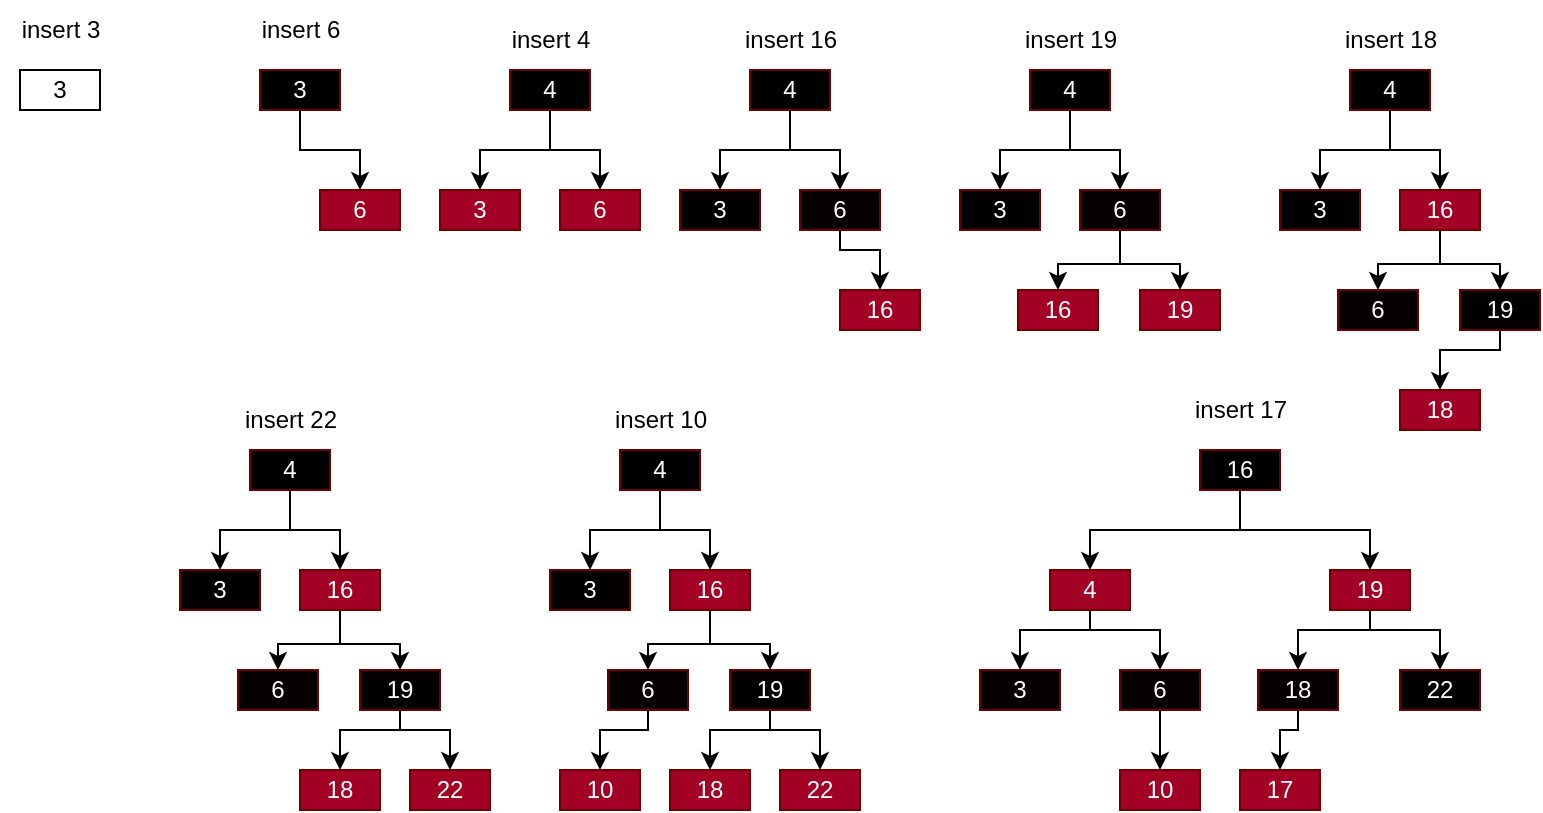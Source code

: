 <mxfile version="20.0.4" type="github">
  <diagram id="8HZwDO7vEsLMjVZsUaXS" name="Page-1">
    <mxGraphModel dx="541" dy="885" grid="1" gridSize="10" guides="1" tooltips="1" connect="1" arrows="1" fold="1" page="1" pageScale="1" pageWidth="850" pageHeight="1100" math="0" shadow="0">
      <root>
        <mxCell id="0" />
        <mxCell id="1" parent="0" />
        <mxCell id="fmrDMaU2U6wh1C317-LP-1" value="3" style="rounded=0;whiteSpace=wrap;html=1;" vertex="1" parent="1">
          <mxGeometry x="140" y="200" width="40" height="20" as="geometry" />
        </mxCell>
        <mxCell id="fmrDMaU2U6wh1C317-LP-14" value="insert 3" style="text;html=1;align=center;verticalAlign=middle;resizable=0;points=[];autosize=1;strokeColor=none;fillColor=none;" vertex="1" parent="1">
          <mxGeometry x="130" y="165" width="60" height="30" as="geometry" />
        </mxCell>
        <mxCell id="fmrDMaU2U6wh1C317-LP-109" style="edgeStyle=orthogonalEdgeStyle;rounded=0;orthogonalLoop=1;jettySize=auto;html=1;" edge="1" source="fmrDMaU2U6wh1C317-LP-111" parent="1">
          <mxGeometry relative="1" as="geometry">
            <mxPoint x="279" y="981" as="targetPoint" />
            <Array as="points">
              <mxPoint x="279" y="620" />
              <mxPoint x="279" y="620" />
            </Array>
          </mxGeometry>
        </mxCell>
        <mxCell id="fmrDMaU2U6wh1C317-LP-163" style="edgeStyle=orthogonalEdgeStyle;rounded=0;orthogonalLoop=1;jettySize=auto;html=1;entryX=0.5;entryY=0;entryDx=0;entryDy=0;" edge="1" parent="1" source="fmrDMaU2U6wh1C317-LP-161" target="fmrDMaU2U6wh1C317-LP-162">
          <mxGeometry relative="1" as="geometry" />
        </mxCell>
        <mxCell id="fmrDMaU2U6wh1C317-LP-161" value="3" style="rounded=0;whiteSpace=wrap;html=1;fillColor=#000000;fontColor=#ffffff;strokeColor=#6F0000;" vertex="1" parent="1">
          <mxGeometry x="260" y="200" width="40" height="20" as="geometry" />
        </mxCell>
        <mxCell id="fmrDMaU2U6wh1C317-LP-162" value="6" style="rounded=0;whiteSpace=wrap;html=1;fillColor=#a20025;fontColor=#ffffff;strokeColor=#6F0000;" vertex="1" parent="1">
          <mxGeometry x="290" y="260" width="40" height="20" as="geometry" />
        </mxCell>
        <mxCell id="fmrDMaU2U6wh1C317-LP-164" value="insert 6" style="text;html=1;align=center;verticalAlign=middle;resizable=0;points=[];autosize=1;strokeColor=none;fillColor=none;" vertex="1" parent="1">
          <mxGeometry x="250" y="165" width="60" height="30" as="geometry" />
        </mxCell>
        <mxCell id="fmrDMaU2U6wh1C317-LP-168" style="edgeStyle=orthogonalEdgeStyle;rounded=0;orthogonalLoop=1;jettySize=auto;html=1;entryX=0.5;entryY=0;entryDx=0;entryDy=0;" edge="1" parent="1" source="fmrDMaU2U6wh1C317-LP-165" target="fmrDMaU2U6wh1C317-LP-166">
          <mxGeometry relative="1" as="geometry" />
        </mxCell>
        <mxCell id="fmrDMaU2U6wh1C317-LP-169" style="edgeStyle=orthogonalEdgeStyle;rounded=0;orthogonalLoop=1;jettySize=auto;html=1;entryX=0.5;entryY=0;entryDx=0;entryDy=0;" edge="1" parent="1" source="fmrDMaU2U6wh1C317-LP-165" target="fmrDMaU2U6wh1C317-LP-167">
          <mxGeometry relative="1" as="geometry" />
        </mxCell>
        <mxCell id="fmrDMaU2U6wh1C317-LP-165" value="4" style="rounded=0;whiteSpace=wrap;html=1;fillColor=#000000;fontColor=#ffffff;strokeColor=#6F0000;" vertex="1" parent="1">
          <mxGeometry x="385" y="200" width="40" height="20" as="geometry" />
        </mxCell>
        <mxCell id="fmrDMaU2U6wh1C317-LP-166" value="3" style="rounded=0;whiteSpace=wrap;html=1;fillColor=#a20025;fontColor=#ffffff;strokeColor=#6F0000;" vertex="1" parent="1">
          <mxGeometry x="350" y="260" width="40" height="20" as="geometry" />
        </mxCell>
        <mxCell id="fmrDMaU2U6wh1C317-LP-167" value="6" style="rounded=0;whiteSpace=wrap;html=1;fillColor=#a20025;fontColor=#ffffff;strokeColor=#6F0000;" vertex="1" parent="1">
          <mxGeometry x="410" y="260" width="40" height="20" as="geometry" />
        </mxCell>
        <mxCell id="fmrDMaU2U6wh1C317-LP-170" style="edgeStyle=orthogonalEdgeStyle;rounded=0;orthogonalLoop=1;jettySize=auto;html=1;entryX=0.5;entryY=0;entryDx=0;entryDy=0;" edge="1" source="fmrDMaU2U6wh1C317-LP-172" target="fmrDMaU2U6wh1C317-LP-173" parent="1">
          <mxGeometry relative="1" as="geometry" />
        </mxCell>
        <mxCell id="fmrDMaU2U6wh1C317-LP-171" style="edgeStyle=orthogonalEdgeStyle;rounded=0;orthogonalLoop=1;jettySize=auto;html=1;entryX=0.5;entryY=0;entryDx=0;entryDy=0;" edge="1" source="fmrDMaU2U6wh1C317-LP-172" target="fmrDMaU2U6wh1C317-LP-174" parent="1">
          <mxGeometry relative="1" as="geometry" />
        </mxCell>
        <mxCell id="fmrDMaU2U6wh1C317-LP-172" value="4" style="rounded=0;whiteSpace=wrap;html=1;fillColor=#000000;fontColor=#ffffff;strokeColor=#6F0000;" vertex="1" parent="1">
          <mxGeometry x="505" y="200" width="40" height="20" as="geometry" />
        </mxCell>
        <mxCell id="fmrDMaU2U6wh1C317-LP-173" value="3" style="rounded=0;whiteSpace=wrap;html=1;fillColor=#030001;fontColor=#ffffff;strokeColor=#6F0000;" vertex="1" parent="1">
          <mxGeometry x="470" y="260" width="40" height="20" as="geometry" />
        </mxCell>
        <mxCell id="fmrDMaU2U6wh1C317-LP-176" style="edgeStyle=orthogonalEdgeStyle;rounded=0;orthogonalLoop=1;jettySize=auto;html=1;entryX=0.5;entryY=0;entryDx=0;entryDy=0;" edge="1" parent="1" source="fmrDMaU2U6wh1C317-LP-174" target="fmrDMaU2U6wh1C317-LP-175">
          <mxGeometry relative="1" as="geometry">
            <Array as="points">
              <mxPoint x="550" y="290" />
              <mxPoint x="570" y="290" />
            </Array>
          </mxGeometry>
        </mxCell>
        <mxCell id="fmrDMaU2U6wh1C317-LP-174" value="6" style="rounded=0;whiteSpace=wrap;html=1;fillColor=#050001;fontColor=#ffffff;strokeColor=#6F0000;" vertex="1" parent="1">
          <mxGeometry x="530" y="260" width="40" height="20" as="geometry" />
        </mxCell>
        <mxCell id="fmrDMaU2U6wh1C317-LP-175" value="16" style="rounded=0;whiteSpace=wrap;html=1;fillColor=#a20025;fontColor=#ffffff;strokeColor=#6F0000;" vertex="1" parent="1">
          <mxGeometry x="550" y="310" width="40" height="20" as="geometry" />
        </mxCell>
        <mxCell id="fmrDMaU2U6wh1C317-LP-177" value="insert 4" style="text;html=1;align=center;verticalAlign=middle;resizable=0;points=[];autosize=1;strokeColor=none;fillColor=none;" vertex="1" parent="1">
          <mxGeometry x="375" y="170" width="60" height="30" as="geometry" />
        </mxCell>
        <mxCell id="fmrDMaU2U6wh1C317-LP-178" value="insert 16" style="text;html=1;align=center;verticalAlign=middle;resizable=0;points=[];autosize=1;strokeColor=none;fillColor=none;" vertex="1" parent="1">
          <mxGeometry x="490" y="170" width="70" height="30" as="geometry" />
        </mxCell>
        <mxCell id="fmrDMaU2U6wh1C317-LP-179" style="edgeStyle=orthogonalEdgeStyle;rounded=0;orthogonalLoop=1;jettySize=auto;html=1;entryX=0.5;entryY=0;entryDx=0;entryDy=0;" edge="1" source="fmrDMaU2U6wh1C317-LP-181" target="fmrDMaU2U6wh1C317-LP-182" parent="1">
          <mxGeometry relative="1" as="geometry" />
        </mxCell>
        <mxCell id="fmrDMaU2U6wh1C317-LP-180" style="edgeStyle=orthogonalEdgeStyle;rounded=0;orthogonalLoop=1;jettySize=auto;html=1;entryX=0.5;entryY=0;entryDx=0;entryDy=0;" edge="1" source="fmrDMaU2U6wh1C317-LP-181" target="fmrDMaU2U6wh1C317-LP-184" parent="1">
          <mxGeometry relative="1" as="geometry" />
        </mxCell>
        <mxCell id="fmrDMaU2U6wh1C317-LP-181" value="4" style="rounded=0;whiteSpace=wrap;html=1;fillColor=#000000;fontColor=#ffffff;strokeColor=#6F0000;" vertex="1" parent="1">
          <mxGeometry x="645" y="200" width="40" height="20" as="geometry" />
        </mxCell>
        <mxCell id="fmrDMaU2U6wh1C317-LP-182" value="3" style="rounded=0;whiteSpace=wrap;html=1;fillColor=#030001;fontColor=#ffffff;strokeColor=#6F0000;" vertex="1" parent="1">
          <mxGeometry x="610" y="260" width="40" height="20" as="geometry" />
        </mxCell>
        <mxCell id="fmrDMaU2U6wh1C317-LP-183" style="edgeStyle=orthogonalEdgeStyle;rounded=0;orthogonalLoop=1;jettySize=auto;html=1;entryX=0.5;entryY=0;entryDx=0;entryDy=0;" edge="1" source="fmrDMaU2U6wh1C317-LP-184" target="fmrDMaU2U6wh1C317-LP-185" parent="1">
          <mxGeometry relative="1" as="geometry">
            <Array as="points">
              <mxPoint x="690" y="297" />
              <mxPoint x="720" y="297" />
            </Array>
          </mxGeometry>
        </mxCell>
        <mxCell id="fmrDMaU2U6wh1C317-LP-188" style="edgeStyle=orthogonalEdgeStyle;rounded=0;orthogonalLoop=1;jettySize=auto;html=1;" edge="1" parent="1" source="fmrDMaU2U6wh1C317-LP-184" target="fmrDMaU2U6wh1C317-LP-187">
          <mxGeometry relative="1" as="geometry">
            <Array as="points">
              <mxPoint x="690" y="297" />
              <mxPoint x="659" y="297" />
            </Array>
          </mxGeometry>
        </mxCell>
        <mxCell id="fmrDMaU2U6wh1C317-LP-184" value="6" style="rounded=0;whiteSpace=wrap;html=1;fillColor=#050001;fontColor=#ffffff;strokeColor=#6F0000;" vertex="1" parent="1">
          <mxGeometry x="670" y="260" width="40" height="20" as="geometry" />
        </mxCell>
        <mxCell id="fmrDMaU2U6wh1C317-LP-185" value="19" style="rounded=0;whiteSpace=wrap;html=1;fillColor=#a20025;fontColor=#ffffff;strokeColor=#6F0000;" vertex="1" parent="1">
          <mxGeometry x="700" y="310" width="40" height="20" as="geometry" />
        </mxCell>
        <mxCell id="fmrDMaU2U6wh1C317-LP-186" value="insert 19" style="text;html=1;align=center;verticalAlign=middle;resizable=0;points=[];autosize=1;strokeColor=none;fillColor=none;" vertex="1" parent="1">
          <mxGeometry x="630" y="170" width="70" height="30" as="geometry" />
        </mxCell>
        <mxCell id="fmrDMaU2U6wh1C317-LP-187" value="16" style="rounded=0;whiteSpace=wrap;html=1;fillColor=#a20025;fontColor=#ffffff;strokeColor=#6F0000;" vertex="1" parent="1">
          <mxGeometry x="639" y="310" width="40" height="20" as="geometry" />
        </mxCell>
        <mxCell id="fmrDMaU2U6wh1C317-LP-189" style="edgeStyle=orthogonalEdgeStyle;rounded=0;orthogonalLoop=1;jettySize=auto;html=1;entryX=0.5;entryY=0;entryDx=0;entryDy=0;" edge="1" source="fmrDMaU2U6wh1C317-LP-191" target="fmrDMaU2U6wh1C317-LP-192" parent="1">
          <mxGeometry relative="1" as="geometry" />
        </mxCell>
        <mxCell id="fmrDMaU2U6wh1C317-LP-190" style="edgeStyle=orthogonalEdgeStyle;rounded=0;orthogonalLoop=1;jettySize=auto;html=1;entryX=0.5;entryY=0;entryDx=0;entryDy=0;" edge="1" source="fmrDMaU2U6wh1C317-LP-191" target="fmrDMaU2U6wh1C317-LP-195" parent="1">
          <mxGeometry relative="1" as="geometry" />
        </mxCell>
        <mxCell id="fmrDMaU2U6wh1C317-LP-191" value="4" style="rounded=0;whiteSpace=wrap;html=1;fillColor=#000000;fontColor=#ffffff;strokeColor=#6F0000;" vertex="1" parent="1">
          <mxGeometry x="805" y="200" width="40" height="20" as="geometry" />
        </mxCell>
        <mxCell id="fmrDMaU2U6wh1C317-LP-192" value="3" style="rounded=0;whiteSpace=wrap;html=1;fillColor=#030001;fontColor=#ffffff;strokeColor=#6F0000;" vertex="1" parent="1">
          <mxGeometry x="770" y="260" width="40" height="20" as="geometry" />
        </mxCell>
        <mxCell id="fmrDMaU2U6wh1C317-LP-193" style="edgeStyle=orthogonalEdgeStyle;rounded=0;orthogonalLoop=1;jettySize=auto;html=1;entryX=0.5;entryY=0;entryDx=0;entryDy=0;" edge="1" source="fmrDMaU2U6wh1C317-LP-195" target="fmrDMaU2U6wh1C317-LP-196" parent="1">
          <mxGeometry relative="1" as="geometry">
            <Array as="points">
              <mxPoint x="850" y="297" />
              <mxPoint x="880" y="297" />
            </Array>
          </mxGeometry>
        </mxCell>
        <mxCell id="fmrDMaU2U6wh1C317-LP-194" style="edgeStyle=orthogonalEdgeStyle;rounded=0;orthogonalLoop=1;jettySize=auto;html=1;" edge="1" source="fmrDMaU2U6wh1C317-LP-195" target="fmrDMaU2U6wh1C317-LP-198" parent="1">
          <mxGeometry relative="1" as="geometry">
            <Array as="points">
              <mxPoint x="850" y="297" />
              <mxPoint x="819" y="297" />
            </Array>
          </mxGeometry>
        </mxCell>
        <mxCell id="fmrDMaU2U6wh1C317-LP-195" value="16" style="rounded=0;whiteSpace=wrap;html=1;fillColor=#a20025;fontColor=#ffffff;strokeColor=#6F0000;" vertex="1" parent="1">
          <mxGeometry x="830" y="260" width="40" height="20" as="geometry" />
        </mxCell>
        <mxCell id="fmrDMaU2U6wh1C317-LP-201" style="edgeStyle=orthogonalEdgeStyle;rounded=0;orthogonalLoop=1;jettySize=auto;html=1;entryX=0.5;entryY=0;entryDx=0;entryDy=0;" edge="1" parent="1" source="fmrDMaU2U6wh1C317-LP-196" target="fmrDMaU2U6wh1C317-LP-200">
          <mxGeometry relative="1" as="geometry">
            <Array as="points">
              <mxPoint x="880" y="340" />
              <mxPoint x="850" y="340" />
            </Array>
          </mxGeometry>
        </mxCell>
        <mxCell id="fmrDMaU2U6wh1C317-LP-196" value="19" style="rounded=0;whiteSpace=wrap;html=1;fillColor=#030001;fontColor=#ffffff;strokeColor=#6F0000;" vertex="1" parent="1">
          <mxGeometry x="860" y="310" width="40" height="20" as="geometry" />
        </mxCell>
        <mxCell id="fmrDMaU2U6wh1C317-LP-197" value="insert 18" style="text;html=1;align=center;verticalAlign=middle;resizable=0;points=[];autosize=1;strokeColor=none;fillColor=none;" vertex="1" parent="1">
          <mxGeometry x="790" y="170" width="70" height="30" as="geometry" />
        </mxCell>
        <mxCell id="fmrDMaU2U6wh1C317-LP-198" value="6" style="rounded=0;whiteSpace=wrap;html=1;fillColor=#050001;fontColor=#ffffff;strokeColor=#6F0000;" vertex="1" parent="1">
          <mxGeometry x="799" y="310" width="40" height="20" as="geometry" />
        </mxCell>
        <mxCell id="fmrDMaU2U6wh1C317-LP-200" value="18" style="rounded=0;whiteSpace=wrap;html=1;fillColor=#a20025;fontColor=#ffffff;strokeColor=#6F0000;" vertex="1" parent="1">
          <mxGeometry x="830" y="360" width="40" height="20" as="geometry" />
        </mxCell>
        <mxCell id="fmrDMaU2U6wh1C317-LP-202" style="edgeStyle=orthogonalEdgeStyle;rounded=0;orthogonalLoop=1;jettySize=auto;html=1;entryX=0.5;entryY=0;entryDx=0;entryDy=0;" edge="1" source="fmrDMaU2U6wh1C317-LP-204" target="fmrDMaU2U6wh1C317-LP-205" parent="1">
          <mxGeometry relative="1" as="geometry" />
        </mxCell>
        <mxCell id="fmrDMaU2U6wh1C317-LP-203" style="edgeStyle=orthogonalEdgeStyle;rounded=0;orthogonalLoop=1;jettySize=auto;html=1;entryX=0.5;entryY=0;entryDx=0;entryDy=0;" edge="1" source="fmrDMaU2U6wh1C317-LP-204" target="fmrDMaU2U6wh1C317-LP-208" parent="1">
          <mxGeometry relative="1" as="geometry" />
        </mxCell>
        <mxCell id="fmrDMaU2U6wh1C317-LP-204" value="4" style="rounded=0;whiteSpace=wrap;html=1;fillColor=#000000;fontColor=#ffffff;strokeColor=#6F0000;" vertex="1" parent="1">
          <mxGeometry x="255" y="390" width="40" height="20" as="geometry" />
        </mxCell>
        <mxCell id="fmrDMaU2U6wh1C317-LP-205" value="3" style="rounded=0;whiteSpace=wrap;html=1;fillColor=#030001;fontColor=#ffffff;strokeColor=#6F0000;" vertex="1" parent="1">
          <mxGeometry x="220" y="450" width="40" height="20" as="geometry" />
        </mxCell>
        <mxCell id="fmrDMaU2U6wh1C317-LP-206" style="edgeStyle=orthogonalEdgeStyle;rounded=0;orthogonalLoop=1;jettySize=auto;html=1;entryX=0.5;entryY=0;entryDx=0;entryDy=0;" edge="1" source="fmrDMaU2U6wh1C317-LP-208" target="fmrDMaU2U6wh1C317-LP-210" parent="1">
          <mxGeometry relative="1" as="geometry">
            <Array as="points">
              <mxPoint x="300" y="487" />
              <mxPoint x="330" y="487" />
            </Array>
          </mxGeometry>
        </mxCell>
        <mxCell id="fmrDMaU2U6wh1C317-LP-207" style="edgeStyle=orthogonalEdgeStyle;rounded=0;orthogonalLoop=1;jettySize=auto;html=1;" edge="1" source="fmrDMaU2U6wh1C317-LP-208" target="fmrDMaU2U6wh1C317-LP-212" parent="1">
          <mxGeometry relative="1" as="geometry">
            <Array as="points">
              <mxPoint x="300" y="487" />
              <mxPoint x="269" y="487" />
            </Array>
          </mxGeometry>
        </mxCell>
        <mxCell id="fmrDMaU2U6wh1C317-LP-208" value="16" style="rounded=0;whiteSpace=wrap;html=1;fillColor=#a20025;fontColor=#ffffff;strokeColor=#6F0000;" vertex="1" parent="1">
          <mxGeometry x="280" y="450" width="40" height="20" as="geometry" />
        </mxCell>
        <mxCell id="fmrDMaU2U6wh1C317-LP-209" style="edgeStyle=orthogonalEdgeStyle;rounded=0;orthogonalLoop=1;jettySize=auto;html=1;entryX=0.5;entryY=0;entryDx=0;entryDy=0;" edge="1" source="fmrDMaU2U6wh1C317-LP-210" target="fmrDMaU2U6wh1C317-LP-213" parent="1">
          <mxGeometry relative="1" as="geometry">
            <Array as="points">
              <mxPoint x="330" y="530" />
              <mxPoint x="300" y="530" />
            </Array>
          </mxGeometry>
        </mxCell>
        <mxCell id="fmrDMaU2U6wh1C317-LP-215" style="edgeStyle=orthogonalEdgeStyle;rounded=0;orthogonalLoop=1;jettySize=auto;html=1;" edge="1" parent="1" source="fmrDMaU2U6wh1C317-LP-210" target="fmrDMaU2U6wh1C317-LP-214">
          <mxGeometry relative="1" as="geometry">
            <Array as="points">
              <mxPoint x="330" y="530" />
              <mxPoint x="355" y="530" />
            </Array>
          </mxGeometry>
        </mxCell>
        <mxCell id="fmrDMaU2U6wh1C317-LP-210" value="19" style="rounded=0;whiteSpace=wrap;html=1;fillColor=#030001;fontColor=#ffffff;strokeColor=#6F0000;" vertex="1" parent="1">
          <mxGeometry x="310" y="500" width="40" height="20" as="geometry" />
        </mxCell>
        <mxCell id="fmrDMaU2U6wh1C317-LP-211" value="insert 22" style="text;html=1;align=center;verticalAlign=middle;resizable=0;points=[];autosize=1;strokeColor=none;fillColor=none;" vertex="1" parent="1">
          <mxGeometry x="240" y="360" width="70" height="30" as="geometry" />
        </mxCell>
        <mxCell id="fmrDMaU2U6wh1C317-LP-212" value="6" style="rounded=0;whiteSpace=wrap;html=1;fillColor=#050001;fontColor=#ffffff;strokeColor=#6F0000;" vertex="1" parent="1">
          <mxGeometry x="249" y="500" width="40" height="20" as="geometry" />
        </mxCell>
        <mxCell id="fmrDMaU2U6wh1C317-LP-213" value="18" style="rounded=0;whiteSpace=wrap;html=1;fillColor=#a20025;fontColor=#ffffff;strokeColor=#6F0000;" vertex="1" parent="1">
          <mxGeometry x="280" y="550" width="40" height="20" as="geometry" />
        </mxCell>
        <mxCell id="fmrDMaU2U6wh1C317-LP-214" value="22" style="rounded=0;whiteSpace=wrap;html=1;fillColor=#a20025;fontColor=#ffffff;strokeColor=#6F0000;" vertex="1" parent="1">
          <mxGeometry x="335" y="550" width="40" height="20" as="geometry" />
        </mxCell>
        <mxCell id="fmrDMaU2U6wh1C317-LP-216" style="edgeStyle=orthogonalEdgeStyle;rounded=0;orthogonalLoop=1;jettySize=auto;html=1;entryX=0.5;entryY=0;entryDx=0;entryDy=0;" edge="1" source="fmrDMaU2U6wh1C317-LP-218" target="fmrDMaU2U6wh1C317-LP-219" parent="1">
          <mxGeometry relative="1" as="geometry" />
        </mxCell>
        <mxCell id="fmrDMaU2U6wh1C317-LP-217" style="edgeStyle=orthogonalEdgeStyle;rounded=0;orthogonalLoop=1;jettySize=auto;html=1;entryX=0.5;entryY=0;entryDx=0;entryDy=0;" edge="1" source="fmrDMaU2U6wh1C317-LP-218" target="fmrDMaU2U6wh1C317-LP-222" parent="1">
          <mxGeometry relative="1" as="geometry" />
        </mxCell>
        <mxCell id="fmrDMaU2U6wh1C317-LP-218" value="4" style="rounded=0;whiteSpace=wrap;html=1;fillColor=#000000;fontColor=#ffffff;strokeColor=#6F0000;" vertex="1" parent="1">
          <mxGeometry x="440" y="390" width="40" height="20" as="geometry" />
        </mxCell>
        <mxCell id="fmrDMaU2U6wh1C317-LP-219" value="3" style="rounded=0;whiteSpace=wrap;html=1;fillColor=#030001;fontColor=#ffffff;strokeColor=#6F0000;" vertex="1" parent="1">
          <mxGeometry x="405" y="450" width="40" height="20" as="geometry" />
        </mxCell>
        <mxCell id="fmrDMaU2U6wh1C317-LP-220" style="edgeStyle=orthogonalEdgeStyle;rounded=0;orthogonalLoop=1;jettySize=auto;html=1;entryX=0.5;entryY=0;entryDx=0;entryDy=0;" edge="1" source="fmrDMaU2U6wh1C317-LP-222" target="fmrDMaU2U6wh1C317-LP-225" parent="1">
          <mxGeometry relative="1" as="geometry">
            <Array as="points">
              <mxPoint x="485" y="487" />
              <mxPoint x="515" y="487" />
            </Array>
          </mxGeometry>
        </mxCell>
        <mxCell id="fmrDMaU2U6wh1C317-LP-221" style="edgeStyle=orthogonalEdgeStyle;rounded=0;orthogonalLoop=1;jettySize=auto;html=1;" edge="1" source="fmrDMaU2U6wh1C317-LP-222" target="fmrDMaU2U6wh1C317-LP-227" parent="1">
          <mxGeometry relative="1" as="geometry">
            <Array as="points">
              <mxPoint x="485" y="487" />
              <mxPoint x="454" y="487" />
            </Array>
          </mxGeometry>
        </mxCell>
        <mxCell id="fmrDMaU2U6wh1C317-LP-222" value="16" style="rounded=0;whiteSpace=wrap;html=1;fillColor=#a20025;fontColor=#ffffff;strokeColor=#6F0000;" vertex="1" parent="1">
          <mxGeometry x="465" y="450" width="40" height="20" as="geometry" />
        </mxCell>
        <mxCell id="fmrDMaU2U6wh1C317-LP-223" style="edgeStyle=orthogonalEdgeStyle;rounded=0;orthogonalLoop=1;jettySize=auto;html=1;entryX=0.5;entryY=0;entryDx=0;entryDy=0;" edge="1" source="fmrDMaU2U6wh1C317-LP-225" target="fmrDMaU2U6wh1C317-LP-228" parent="1">
          <mxGeometry relative="1" as="geometry">
            <Array as="points">
              <mxPoint x="515" y="530" />
              <mxPoint x="485" y="530" />
            </Array>
          </mxGeometry>
        </mxCell>
        <mxCell id="fmrDMaU2U6wh1C317-LP-224" style="edgeStyle=orthogonalEdgeStyle;rounded=0;orthogonalLoop=1;jettySize=auto;html=1;" edge="1" source="fmrDMaU2U6wh1C317-LP-225" target="fmrDMaU2U6wh1C317-LP-229" parent="1">
          <mxGeometry relative="1" as="geometry">
            <Array as="points">
              <mxPoint x="515" y="530" />
              <mxPoint x="540" y="530" />
            </Array>
          </mxGeometry>
        </mxCell>
        <mxCell id="fmrDMaU2U6wh1C317-LP-225" value="19" style="rounded=0;whiteSpace=wrap;html=1;fillColor=#030001;fontColor=#ffffff;strokeColor=#6F0000;" vertex="1" parent="1">
          <mxGeometry x="495" y="500" width="40" height="20" as="geometry" />
        </mxCell>
        <mxCell id="fmrDMaU2U6wh1C317-LP-226" value="insert 10" style="text;html=1;align=center;verticalAlign=middle;resizable=0;points=[];autosize=1;strokeColor=none;fillColor=none;" vertex="1" parent="1">
          <mxGeometry x="425" y="360" width="70" height="30" as="geometry" />
        </mxCell>
        <mxCell id="fmrDMaU2U6wh1C317-LP-231" style="edgeStyle=orthogonalEdgeStyle;rounded=0;orthogonalLoop=1;jettySize=auto;html=1;entryX=0.5;entryY=0;entryDx=0;entryDy=0;" edge="1" parent="1" source="fmrDMaU2U6wh1C317-LP-227" target="fmrDMaU2U6wh1C317-LP-230">
          <mxGeometry relative="1" as="geometry">
            <Array as="points">
              <mxPoint x="454" y="530" />
              <mxPoint x="430" y="530" />
            </Array>
          </mxGeometry>
        </mxCell>
        <mxCell id="fmrDMaU2U6wh1C317-LP-227" value="6" style="rounded=0;whiteSpace=wrap;html=1;fillColor=#050001;fontColor=#ffffff;strokeColor=#6F0000;" vertex="1" parent="1">
          <mxGeometry x="434" y="500" width="40" height="20" as="geometry" />
        </mxCell>
        <mxCell id="fmrDMaU2U6wh1C317-LP-228" value="18" style="rounded=0;whiteSpace=wrap;html=1;fillColor=#a20025;fontColor=#ffffff;strokeColor=#6F0000;" vertex="1" parent="1">
          <mxGeometry x="465" y="550" width="40" height="20" as="geometry" />
        </mxCell>
        <mxCell id="fmrDMaU2U6wh1C317-LP-229" value="22" style="rounded=0;whiteSpace=wrap;html=1;fillColor=#a20025;fontColor=#ffffff;strokeColor=#6F0000;" vertex="1" parent="1">
          <mxGeometry x="520" y="550" width="40" height="20" as="geometry" />
        </mxCell>
        <mxCell id="fmrDMaU2U6wh1C317-LP-230" value="10" style="rounded=0;whiteSpace=wrap;html=1;fillColor=#a20025;fontColor=#ffffff;strokeColor=#6F0000;" vertex="1" parent="1">
          <mxGeometry x="410" y="550" width="40" height="20" as="geometry" />
        </mxCell>
        <mxCell id="fmrDMaU2U6wh1C317-LP-232" style="edgeStyle=orthogonalEdgeStyle;rounded=0;orthogonalLoop=1;jettySize=auto;html=1;entryX=0.5;entryY=0;entryDx=0;entryDy=0;" edge="1" source="fmrDMaU2U6wh1C317-LP-234" target="fmrDMaU2U6wh1C317-LP-235" parent="1">
          <mxGeometry relative="1" as="geometry">
            <Array as="points">
              <mxPoint x="750" y="430" />
              <mxPoint x="675" y="430" />
            </Array>
          </mxGeometry>
        </mxCell>
        <mxCell id="fmrDMaU2U6wh1C317-LP-233" style="edgeStyle=orthogonalEdgeStyle;rounded=0;orthogonalLoop=1;jettySize=auto;html=1;entryX=0.5;entryY=0;entryDx=0;entryDy=0;" edge="1" source="fmrDMaU2U6wh1C317-LP-234" target="fmrDMaU2U6wh1C317-LP-238" parent="1">
          <mxGeometry relative="1" as="geometry">
            <Array as="points">
              <mxPoint x="750" y="430" />
              <mxPoint x="815" y="430" />
            </Array>
          </mxGeometry>
        </mxCell>
        <mxCell id="fmrDMaU2U6wh1C317-LP-234" value="16" style="rounded=0;whiteSpace=wrap;html=1;fillColor=#000000;fontColor=#ffffff;strokeColor=#6F0000;" vertex="1" parent="1">
          <mxGeometry x="730" y="390" width="40" height="20" as="geometry" />
        </mxCell>
        <mxCell id="fmrDMaU2U6wh1C317-LP-250" style="edgeStyle=orthogonalEdgeStyle;rounded=0;orthogonalLoop=1;jettySize=auto;html=1;entryX=0.5;entryY=0;entryDx=0;entryDy=0;" edge="1" parent="1" source="fmrDMaU2U6wh1C317-LP-235" target="fmrDMaU2U6wh1C317-LP-248">
          <mxGeometry relative="1" as="geometry">
            <Array as="points">
              <mxPoint x="675" y="480" />
              <mxPoint x="640" y="480" />
            </Array>
          </mxGeometry>
        </mxCell>
        <mxCell id="fmrDMaU2U6wh1C317-LP-251" style="edgeStyle=orthogonalEdgeStyle;rounded=0;orthogonalLoop=1;jettySize=auto;html=1;entryX=0.5;entryY=0;entryDx=0;entryDy=0;" edge="1" parent="1" source="fmrDMaU2U6wh1C317-LP-235" target="fmrDMaU2U6wh1C317-LP-244">
          <mxGeometry relative="1" as="geometry">
            <Array as="points">
              <mxPoint x="675" y="480" />
              <mxPoint x="710" y="480" />
            </Array>
          </mxGeometry>
        </mxCell>
        <mxCell id="fmrDMaU2U6wh1C317-LP-235" value="4" style="rounded=0;whiteSpace=wrap;html=1;fillColor=#a20025;fontColor=#ffffff;strokeColor=#6F0000;" vertex="1" parent="1">
          <mxGeometry x="655" y="450" width="40" height="20" as="geometry" />
        </mxCell>
        <mxCell id="fmrDMaU2U6wh1C317-LP-254" style="edgeStyle=orthogonalEdgeStyle;rounded=0;orthogonalLoop=1;jettySize=auto;html=1;" edge="1" parent="1" source="fmrDMaU2U6wh1C317-LP-238" target="fmrDMaU2U6wh1C317-LP-245">
          <mxGeometry relative="1" as="geometry">
            <Array as="points">
              <mxPoint x="815" y="480" />
              <mxPoint x="779" y="480" />
            </Array>
          </mxGeometry>
        </mxCell>
        <mxCell id="fmrDMaU2U6wh1C317-LP-255" style="edgeStyle=orthogonalEdgeStyle;rounded=0;orthogonalLoop=1;jettySize=auto;html=1;entryX=0.5;entryY=0;entryDx=0;entryDy=0;" edge="1" parent="1" source="fmrDMaU2U6wh1C317-LP-238" target="fmrDMaU2U6wh1C317-LP-253">
          <mxGeometry relative="1" as="geometry">
            <Array as="points">
              <mxPoint x="815" y="480" />
              <mxPoint x="850" y="480" />
            </Array>
          </mxGeometry>
        </mxCell>
        <mxCell id="fmrDMaU2U6wh1C317-LP-238" value="19" style="rounded=0;whiteSpace=wrap;html=1;fillColor=#a20025;fontColor=#ffffff;strokeColor=#6F0000;" vertex="1" parent="1">
          <mxGeometry x="795" y="450" width="40" height="20" as="geometry" />
        </mxCell>
        <mxCell id="fmrDMaU2U6wh1C317-LP-242" value="insert 17" style="text;html=1;align=center;verticalAlign=middle;resizable=0;points=[];autosize=1;strokeColor=none;fillColor=none;" vertex="1" parent="1">
          <mxGeometry x="715" y="355" width="70" height="30" as="geometry" />
        </mxCell>
        <mxCell id="fmrDMaU2U6wh1C317-LP-252" style="edgeStyle=orthogonalEdgeStyle;rounded=0;orthogonalLoop=1;jettySize=auto;html=1;" edge="1" parent="1" source="fmrDMaU2U6wh1C317-LP-244" target="fmrDMaU2U6wh1C317-LP-247">
          <mxGeometry relative="1" as="geometry" />
        </mxCell>
        <mxCell id="fmrDMaU2U6wh1C317-LP-244" value="6" style="rounded=0;whiteSpace=wrap;html=1;fillColor=#050001;fontColor=#ffffff;strokeColor=#6F0000;" vertex="1" parent="1">
          <mxGeometry x="690" y="500" width="40" height="20" as="geometry" />
        </mxCell>
        <mxCell id="fmrDMaU2U6wh1C317-LP-257" style="edgeStyle=orthogonalEdgeStyle;rounded=0;orthogonalLoop=1;jettySize=auto;html=1;" edge="1" parent="1" source="fmrDMaU2U6wh1C317-LP-245" target="fmrDMaU2U6wh1C317-LP-256">
          <mxGeometry relative="1" as="geometry">
            <Array as="points">
              <mxPoint x="779" y="530" />
              <mxPoint x="770" y="530" />
            </Array>
          </mxGeometry>
        </mxCell>
        <mxCell id="fmrDMaU2U6wh1C317-LP-245" value="18" style="rounded=0;whiteSpace=wrap;html=1;fillColor=#050001;fontColor=#ffffff;strokeColor=#6F0000;" vertex="1" parent="1">
          <mxGeometry x="759" y="500" width="40" height="20" as="geometry" />
        </mxCell>
        <mxCell id="fmrDMaU2U6wh1C317-LP-247" value="10" style="rounded=0;whiteSpace=wrap;html=1;fillColor=#a20025;fontColor=#ffffff;strokeColor=#6F0000;" vertex="1" parent="1">
          <mxGeometry x="690" y="550" width="40" height="20" as="geometry" />
        </mxCell>
        <mxCell id="fmrDMaU2U6wh1C317-LP-248" value="3" style="rounded=0;whiteSpace=wrap;html=1;fillColor=#050001;fontColor=#ffffff;strokeColor=#6F0000;" vertex="1" parent="1">
          <mxGeometry x="620" y="500" width="40" height="20" as="geometry" />
        </mxCell>
        <mxCell id="fmrDMaU2U6wh1C317-LP-253" value="22" style="rounded=0;whiteSpace=wrap;html=1;fillColor=#030001;fontColor=#ffffff;strokeColor=#6F0000;" vertex="1" parent="1">
          <mxGeometry x="830" y="500" width="40" height="20" as="geometry" />
        </mxCell>
        <mxCell id="fmrDMaU2U6wh1C317-LP-256" value="17" style="rounded=0;whiteSpace=wrap;html=1;fillColor=#a20025;fontColor=#ffffff;strokeColor=#6F0000;" vertex="1" parent="1">
          <mxGeometry x="750" y="550" width="40" height="20" as="geometry" />
        </mxCell>
      </root>
    </mxGraphModel>
  </diagram>
</mxfile>
